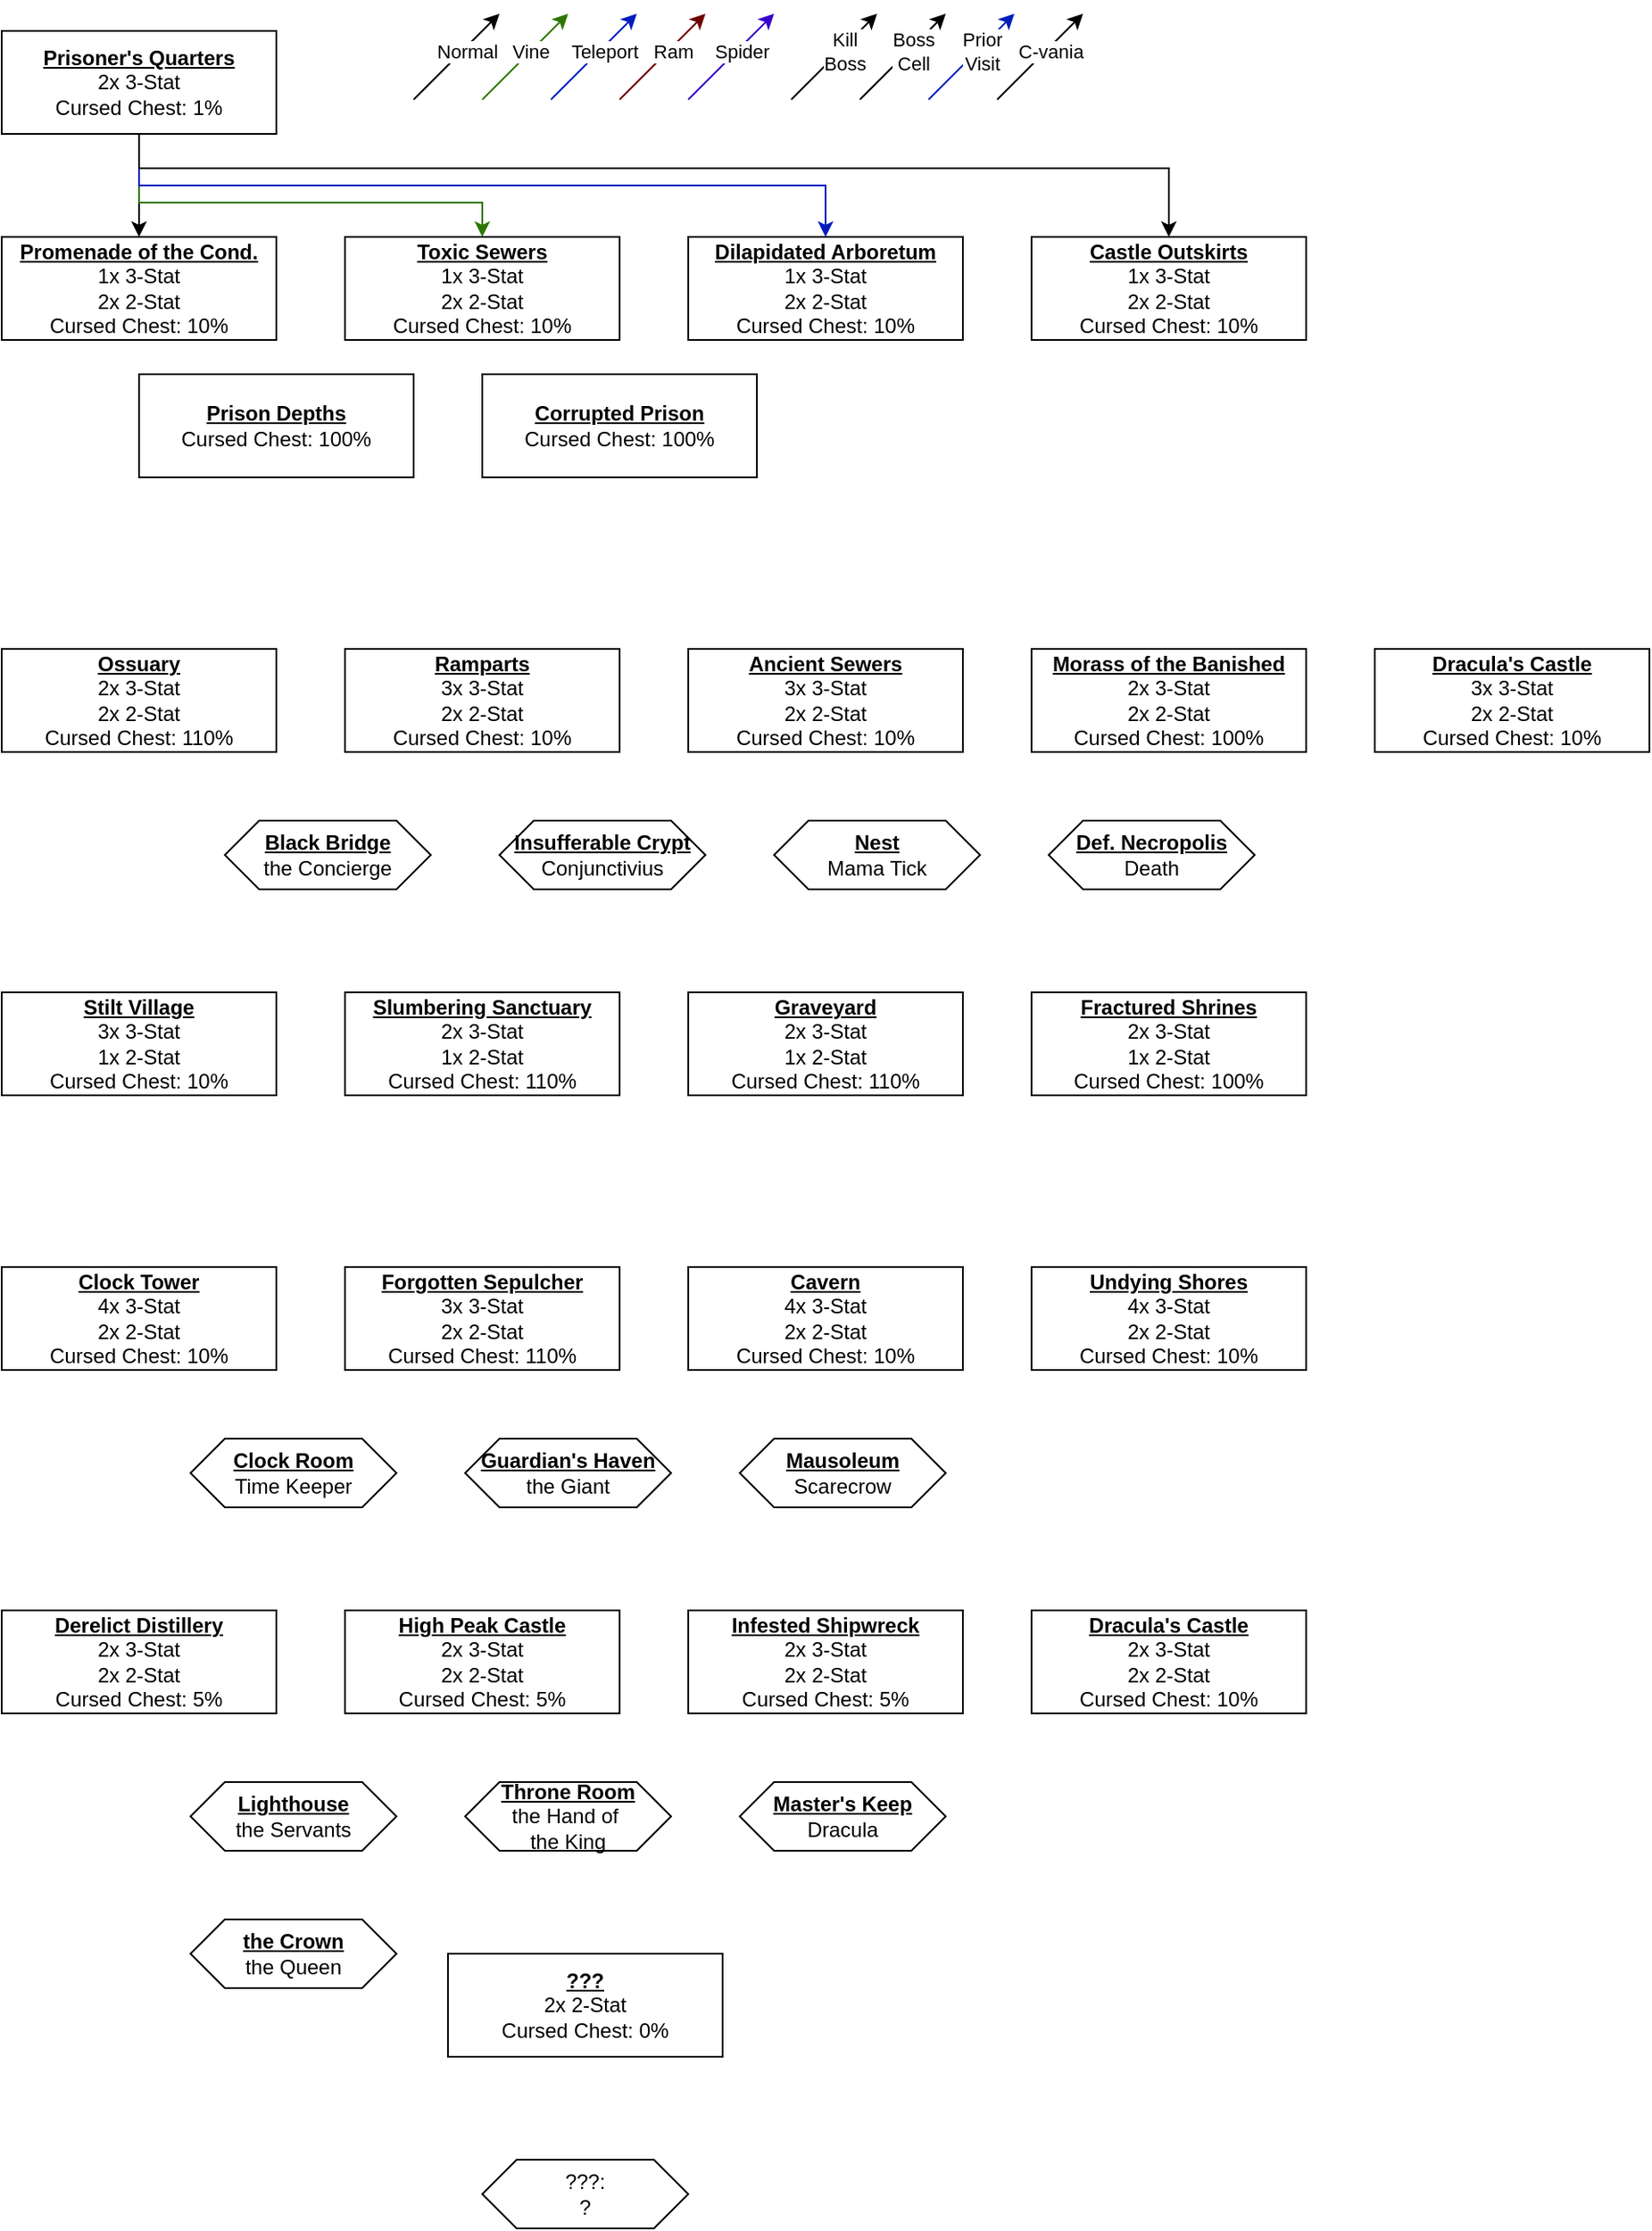 <mxfile version="26.0.7">
  <diagram name="Page-1" id="vh3K-pNnKYZtZrQj3HE7">
    <mxGraphModel dx="1064" dy="998" grid="1" gridSize="10" guides="1" tooltips="1" connect="1" arrows="1" fold="1" page="1" pageScale="1" pageWidth="850" pageHeight="1100" math="0" shadow="0">
      <root>
        <mxCell id="0" />
        <mxCell id="1" parent="0" />
        <mxCell id="gJBzYA_e1ptuSS2OvFSx-67" style="edgeStyle=orthogonalEdgeStyle;rounded=0;orthogonalLoop=1;jettySize=auto;html=1;entryX=0.5;entryY=0;entryDx=0;entryDy=0;" edge="1" parent="1" source="gJBzYA_e1ptuSS2OvFSx-64" target="gJBzYA_e1ptuSS2OvFSx-66">
          <mxGeometry relative="1" as="geometry" />
        </mxCell>
        <mxCell id="gJBzYA_e1ptuSS2OvFSx-69" style="edgeStyle=orthogonalEdgeStyle;rounded=0;orthogonalLoop=1;jettySize=auto;html=1;entryX=0.5;entryY=0;entryDx=0;entryDy=0;fillColor=#60a917;strokeColor=#2D7600;" edge="1" parent="1" source="gJBzYA_e1ptuSS2OvFSx-64" target="gJBzYA_e1ptuSS2OvFSx-68">
          <mxGeometry relative="1" as="geometry">
            <Array as="points">
              <mxPoint x="960" y="140" />
              <mxPoint x="1160" y="140" />
            </Array>
          </mxGeometry>
        </mxCell>
        <mxCell id="gJBzYA_e1ptuSS2OvFSx-89" style="edgeStyle=orthogonalEdgeStyle;rounded=0;orthogonalLoop=1;jettySize=auto;html=1;exitX=0.5;exitY=1;exitDx=0;exitDy=0;entryX=0.5;entryY=0;entryDx=0;entryDy=0;fillColor=#0050ef;strokeColor=#001DBC;" edge="1" parent="1" source="gJBzYA_e1ptuSS2OvFSx-64" target="gJBzYA_e1ptuSS2OvFSx-88">
          <mxGeometry relative="1" as="geometry" />
        </mxCell>
        <mxCell id="gJBzYA_e1ptuSS2OvFSx-91" style="edgeStyle=orthogonalEdgeStyle;rounded=0;orthogonalLoop=1;jettySize=auto;html=1;exitX=0.5;exitY=1;exitDx=0;exitDy=0;entryX=0.5;entryY=0;entryDx=0;entryDy=0;" edge="1" parent="1" source="gJBzYA_e1ptuSS2OvFSx-64" target="gJBzYA_e1ptuSS2OvFSx-90">
          <mxGeometry relative="1" as="geometry">
            <Array as="points">
              <mxPoint x="960" y="120" />
              <mxPoint x="1560" y="120" />
            </Array>
          </mxGeometry>
        </mxCell>
        <mxCell id="gJBzYA_e1ptuSS2OvFSx-64" value="&lt;b&gt;&lt;u&gt;Prisoner&#39;s Quarters&lt;br&gt;&lt;/u&gt;&lt;/b&gt;&lt;div&gt;2x 3-Stat&lt;/div&gt;&lt;div&gt;Cursed Chest: 1%&lt;br&gt;&lt;/div&gt;" style="rounded=0;whiteSpace=wrap;html=1;" vertex="1" parent="1">
          <mxGeometry x="880" y="40" width="160" height="60" as="geometry" />
        </mxCell>
        <mxCell id="gJBzYA_e1ptuSS2OvFSx-66" value="&lt;div&gt;&lt;b&gt;&lt;u&gt;Promenade of the Cond.&lt;br&gt;&lt;/u&gt;&lt;/b&gt;&lt;/div&gt;&lt;div&gt;1x 3-Stat&lt;/div&gt;&lt;div&gt;2x 2-Stat&lt;/div&gt;&lt;div&gt;Cursed Chest: 10%&lt;br&gt;&lt;/div&gt;" style="rounded=0;whiteSpace=wrap;html=1;" vertex="1" parent="1">
          <mxGeometry x="880" y="160" width="160" height="60" as="geometry" />
        </mxCell>
        <mxCell id="gJBzYA_e1ptuSS2OvFSx-68" value="&lt;div&gt;&lt;b&gt;&lt;u&gt;Toxic Sewers&lt;br&gt;&lt;/u&gt;&lt;/b&gt;&lt;/div&gt;&lt;div&gt;1x 3-Stat&lt;/div&gt;&lt;div&gt;2x 2-Stat&lt;/div&gt;&lt;div&gt;Cursed Chest: 10%&lt;br&gt;&lt;/div&gt;" style="rounded=0;whiteSpace=wrap;html=1;" vertex="1" parent="1">
          <mxGeometry x="1080" y="160" width="160" height="60" as="geometry" />
        </mxCell>
        <mxCell id="gJBzYA_e1ptuSS2OvFSx-70" value="" style="endArrow=classic;html=1;rounded=0;" edge="1" parent="1">
          <mxGeometry width="50" height="50" relative="1" as="geometry">
            <mxPoint x="1120" y="80" as="sourcePoint" />
            <mxPoint x="1170" y="30" as="targetPoint" />
          </mxGeometry>
        </mxCell>
        <mxCell id="gJBzYA_e1ptuSS2OvFSx-72" value="Normal" style="edgeLabel;html=1;align=center;verticalAlign=middle;resizable=0;points=[];" vertex="1" connectable="0" parent="gJBzYA_e1ptuSS2OvFSx-70">
          <mxGeometry x="0.173" y="-2" relative="1" as="geometry">
            <mxPoint as="offset" />
          </mxGeometry>
        </mxCell>
        <mxCell id="gJBzYA_e1ptuSS2OvFSx-71" value="" style="endArrow=classic;html=1;rounded=0;fillColor=#60a917;strokeColor=#2D7600;" edge="1" parent="1">
          <mxGeometry width="50" height="50" relative="1" as="geometry">
            <mxPoint x="1160" y="80" as="sourcePoint" />
            <mxPoint x="1210" y="30" as="targetPoint" />
          </mxGeometry>
        </mxCell>
        <mxCell id="gJBzYA_e1ptuSS2OvFSx-73" value="Vine" style="edgeLabel;html=1;align=center;verticalAlign=middle;resizable=0;points=[];" vertex="1" connectable="0" parent="gJBzYA_e1ptuSS2OvFSx-71">
          <mxGeometry x="0.123" relative="1" as="geometry">
            <mxPoint as="offset" />
          </mxGeometry>
        </mxCell>
        <mxCell id="gJBzYA_e1ptuSS2OvFSx-74" value="" style="endArrow=classic;html=1;rounded=0;fillColor=#0050ef;strokeColor=#001DBC;" edge="1" parent="1">
          <mxGeometry width="50" height="50" relative="1" as="geometry">
            <mxPoint x="1200" y="80" as="sourcePoint" />
            <mxPoint x="1250" y="30" as="targetPoint" />
          </mxGeometry>
        </mxCell>
        <mxCell id="gJBzYA_e1ptuSS2OvFSx-75" value="Teleport" style="edgeLabel;html=1;align=center;verticalAlign=middle;resizable=0;points=[];" vertex="1" connectable="0" parent="gJBzYA_e1ptuSS2OvFSx-74">
          <mxGeometry x="0.173" y="-2" relative="1" as="geometry">
            <mxPoint as="offset" />
          </mxGeometry>
        </mxCell>
        <mxCell id="gJBzYA_e1ptuSS2OvFSx-76" value="" style="endArrow=classic;html=1;rounded=0;fillColor=#a20025;strokeColor=#6F0000;" edge="1" parent="1">
          <mxGeometry width="50" height="50" relative="1" as="geometry">
            <mxPoint x="1240" y="80" as="sourcePoint" />
            <mxPoint x="1290" y="30" as="targetPoint" />
          </mxGeometry>
        </mxCell>
        <mxCell id="gJBzYA_e1ptuSS2OvFSx-77" value="Ram" style="edgeLabel;html=1;align=center;verticalAlign=middle;resizable=0;points=[];" vertex="1" connectable="0" parent="gJBzYA_e1ptuSS2OvFSx-76">
          <mxGeometry x="0.173" y="-2" relative="1" as="geometry">
            <mxPoint as="offset" />
          </mxGeometry>
        </mxCell>
        <mxCell id="gJBzYA_e1ptuSS2OvFSx-78" value="" style="endArrow=classic;html=1;rounded=0;fillColor=#6a00ff;strokeColor=#3700CC;" edge="1" parent="1">
          <mxGeometry width="50" height="50" relative="1" as="geometry">
            <mxPoint x="1280" y="80" as="sourcePoint" />
            <mxPoint x="1330" y="30" as="targetPoint" />
          </mxGeometry>
        </mxCell>
        <mxCell id="gJBzYA_e1ptuSS2OvFSx-79" value="Spider" style="edgeLabel;html=1;align=center;verticalAlign=middle;resizable=0;points=[];" vertex="1" connectable="0" parent="gJBzYA_e1ptuSS2OvFSx-78">
          <mxGeometry x="0.173" y="-2" relative="1" as="geometry">
            <mxPoint as="offset" />
          </mxGeometry>
        </mxCell>
        <mxCell id="gJBzYA_e1ptuSS2OvFSx-80" value="" style="endArrow=classic;html=1;rounded=0;strokeColor=light-dark(#000000,#FF0000);" edge="1" parent="1">
          <mxGeometry width="50" height="50" relative="1" as="geometry">
            <mxPoint x="1340" y="80" as="sourcePoint" />
            <mxPoint x="1390" y="30" as="targetPoint" />
          </mxGeometry>
        </mxCell>
        <mxCell id="gJBzYA_e1ptuSS2OvFSx-81" value="&lt;div&gt;Kill&lt;/div&gt;&lt;div&gt;Boss&lt;br&gt;&lt;/div&gt;" style="edgeLabel;html=1;align=center;verticalAlign=middle;resizable=0;points=[];" vertex="1" connectable="0" parent="gJBzYA_e1ptuSS2OvFSx-80">
          <mxGeometry x="0.173" y="-2" relative="1" as="geometry">
            <mxPoint as="offset" />
          </mxGeometry>
        </mxCell>
        <mxCell id="gJBzYA_e1ptuSS2OvFSx-82" value="" style="endArrow=classic;html=1;rounded=0;strokeColor=light-dark(#000000,#FF8000);" edge="1" parent="1">
          <mxGeometry width="50" height="50" relative="1" as="geometry">
            <mxPoint x="1380" y="80" as="sourcePoint" />
            <mxPoint x="1430" y="30" as="targetPoint" />
          </mxGeometry>
        </mxCell>
        <mxCell id="gJBzYA_e1ptuSS2OvFSx-83" value="&lt;div&gt;Boss&lt;/div&gt;&lt;div&gt;Cell&lt;br&gt;&lt;/div&gt;" style="edgeLabel;html=1;align=center;verticalAlign=middle;resizable=0;points=[];" vertex="1" connectable="0" parent="gJBzYA_e1ptuSS2OvFSx-82">
          <mxGeometry x="0.173" y="-2" relative="1" as="geometry">
            <mxPoint as="offset" />
          </mxGeometry>
        </mxCell>
        <mxCell id="gJBzYA_e1ptuSS2OvFSx-84" value="" style="endArrow=classic;html=1;rounded=0;fillColor=#0050ef;strokeColor=light-dark(#001DBC,#3399FF);" edge="1" parent="1">
          <mxGeometry width="50" height="50" relative="1" as="geometry">
            <mxPoint x="1420" y="80" as="sourcePoint" />
            <mxPoint x="1470" y="30" as="targetPoint" />
          </mxGeometry>
        </mxCell>
        <mxCell id="gJBzYA_e1ptuSS2OvFSx-85" value="&lt;div&gt;Prior&lt;/div&gt;&lt;div&gt;Visit&lt;br&gt;&lt;/div&gt;" style="edgeLabel;html=1;align=center;verticalAlign=middle;resizable=0;points=[];" vertex="1" connectable="0" parent="gJBzYA_e1ptuSS2OvFSx-84">
          <mxGeometry x="0.173" y="-2" relative="1" as="geometry">
            <mxPoint as="offset" />
          </mxGeometry>
        </mxCell>
        <mxCell id="gJBzYA_e1ptuSS2OvFSx-86" value="" style="endArrow=classic;html=1;rounded=0;strokeColor=light-dark(#000000,#9933FF);" edge="1" parent="1">
          <mxGeometry width="50" height="50" relative="1" as="geometry">
            <mxPoint x="1460" y="80" as="sourcePoint" />
            <mxPoint x="1510" y="30" as="targetPoint" />
          </mxGeometry>
        </mxCell>
        <mxCell id="gJBzYA_e1ptuSS2OvFSx-87" value="&lt;div&gt;C-vania&lt;/div&gt;" style="edgeLabel;html=1;align=center;verticalAlign=middle;resizable=0;points=[];" vertex="1" connectable="0" parent="gJBzYA_e1ptuSS2OvFSx-86">
          <mxGeometry x="0.173" y="-2" relative="1" as="geometry">
            <mxPoint as="offset" />
          </mxGeometry>
        </mxCell>
        <mxCell id="gJBzYA_e1ptuSS2OvFSx-88" value="&lt;div&gt;&lt;b&gt;&lt;u&gt;Dilapidated Arboretum&lt;br&gt;&lt;/u&gt;&lt;/b&gt;&lt;/div&gt;&lt;div&gt;1x 3-Stat&lt;/div&gt;&lt;div&gt;2x 2-Stat&lt;/div&gt;&lt;div&gt;Cursed Chest: 10%&lt;br&gt;&lt;/div&gt;" style="rounded=0;whiteSpace=wrap;html=1;" vertex="1" parent="1">
          <mxGeometry x="1280" y="160" width="160" height="60" as="geometry" />
        </mxCell>
        <mxCell id="gJBzYA_e1ptuSS2OvFSx-90" value="&lt;div&gt;&lt;b&gt;&lt;u&gt;Castle Outskirts&lt;br&gt;&lt;/u&gt;&lt;/b&gt;&lt;/div&gt;&lt;div&gt;1x 3-Stat&lt;/div&gt;&lt;div&gt;2x 2-Stat&lt;/div&gt;&lt;div&gt;Cursed Chest: 10%&lt;br&gt;&lt;/div&gt;" style="rounded=0;whiteSpace=wrap;html=1;" vertex="1" parent="1">
          <mxGeometry x="1480" y="160" width="160" height="60" as="geometry" />
        </mxCell>
        <mxCell id="gJBzYA_e1ptuSS2OvFSx-92" value="&lt;div&gt;&lt;b&gt;&lt;u&gt;Prison Depths&lt;br&gt;&lt;/u&gt;&lt;/b&gt;&lt;/div&gt;&lt;div&gt;Cursed Chest: 100%&lt;br&gt;&lt;/div&gt;" style="rounded=0;whiteSpace=wrap;html=1;" vertex="1" parent="1">
          <mxGeometry x="960" y="240" width="160" height="60" as="geometry" />
        </mxCell>
        <mxCell id="gJBzYA_e1ptuSS2OvFSx-93" value="&lt;div&gt;&lt;b&gt;&lt;u&gt;Corrupted Prison&lt;br&gt;&lt;/u&gt;&lt;/b&gt;&lt;/div&gt;&lt;div&gt;Cursed Chest: 100%&lt;br&gt;&lt;/div&gt;" style="rounded=0;whiteSpace=wrap;html=1;" vertex="1" parent="1">
          <mxGeometry x="1160" y="240" width="160" height="60" as="geometry" />
        </mxCell>
        <mxCell id="gJBzYA_e1ptuSS2OvFSx-94" value="&lt;div&gt;&lt;b&gt;&lt;u&gt;Ossuary&lt;br&gt;&lt;/u&gt;&lt;/b&gt;&lt;/div&gt;&lt;div&gt;2x 3-Stat&lt;/div&gt;&lt;div&gt;2x 2-Stat&lt;/div&gt;&lt;div&gt;Cursed Chest: 110%&lt;br&gt;&lt;/div&gt;" style="rounded=0;whiteSpace=wrap;html=1;" vertex="1" parent="1">
          <mxGeometry x="880" y="400" width="160" height="60" as="geometry" />
        </mxCell>
        <mxCell id="gJBzYA_e1ptuSS2OvFSx-95" value="&lt;div&gt;&lt;b&gt;&lt;u&gt;Ramparts&lt;br&gt;&lt;/u&gt;&lt;/b&gt;&lt;/div&gt;&lt;div&gt;3x 3-Stat&lt;/div&gt;&lt;div&gt;2x 2-Stat&lt;/div&gt;&lt;div&gt;Cursed Chest: 10%&lt;br&gt;&lt;/div&gt;" style="rounded=0;whiteSpace=wrap;html=1;" vertex="1" parent="1">
          <mxGeometry x="1080" y="400" width="160" height="60" as="geometry" />
        </mxCell>
        <mxCell id="gJBzYA_e1ptuSS2OvFSx-96" value="&lt;div&gt;&lt;b&gt;&lt;u&gt;Ancient Sewers&lt;br&gt;&lt;/u&gt;&lt;/b&gt;&lt;/div&gt;&lt;div&gt;3x 3-Stat&lt;/div&gt;&lt;div&gt;2x 2-Stat&lt;/div&gt;&lt;div&gt;Cursed Chest: 10%&lt;br&gt;&lt;/div&gt;" style="rounded=0;whiteSpace=wrap;html=1;" vertex="1" parent="1">
          <mxGeometry x="1280" y="400" width="160" height="60" as="geometry" />
        </mxCell>
        <mxCell id="gJBzYA_e1ptuSS2OvFSx-97" value="&lt;div&gt;&lt;b&gt;&lt;u&gt;Morass of the Banished&lt;br&gt;&lt;/u&gt;&lt;/b&gt;&lt;/div&gt;&lt;div&gt;2x 3-Stat&lt;/div&gt;&lt;div&gt;2x 2-Stat&lt;/div&gt;&lt;div&gt;Cursed Chest: 100%&lt;br&gt;&lt;/div&gt;" style="rounded=0;whiteSpace=wrap;html=1;" vertex="1" parent="1">
          <mxGeometry x="1480" y="400" width="160" height="60" as="geometry" />
        </mxCell>
        <mxCell id="gJBzYA_e1ptuSS2OvFSx-98" value="&lt;div&gt;&lt;b&gt;&lt;u&gt;Dracula&#39;s Castle&lt;br&gt;&lt;/u&gt;&lt;/b&gt;&lt;/div&gt;&lt;div&gt;3x 3-Stat&lt;/div&gt;&lt;div&gt;2x 2-Stat&lt;/div&gt;&lt;div&gt;Cursed Chest: 10%&lt;br&gt;&lt;/div&gt;" style="rounded=0;whiteSpace=wrap;html=1;" vertex="1" parent="1">
          <mxGeometry x="1680" y="400" width="160" height="60" as="geometry" />
        </mxCell>
        <mxCell id="gJBzYA_e1ptuSS2OvFSx-99" value="&lt;div&gt;&lt;b&gt;&lt;u&gt;Stilt Village&lt;br&gt;&lt;/u&gt;&lt;/b&gt;&lt;/div&gt;&lt;div&gt;3x 3-Stat&lt;/div&gt;&lt;div&gt;1x 2-Stat&lt;/div&gt;&lt;div&gt;Cursed Chest: 10%&lt;br&gt;&lt;/div&gt;" style="rounded=0;whiteSpace=wrap;html=1;" vertex="1" parent="1">
          <mxGeometry x="880" y="600" width="160" height="60" as="geometry" />
        </mxCell>
        <mxCell id="gJBzYA_e1ptuSS2OvFSx-100" value="&lt;div&gt;&lt;b&gt;&lt;u&gt;Slumbering Sanctuary&lt;br&gt;&lt;/u&gt;&lt;/b&gt;&lt;/div&gt;&lt;div&gt;2x 3-Stat&lt;/div&gt;&lt;div&gt;1x 2-Stat&lt;/div&gt;&lt;div&gt;Cursed Chest: 110%&lt;br&gt;&lt;/div&gt;" style="rounded=0;whiteSpace=wrap;html=1;" vertex="1" parent="1">
          <mxGeometry x="1080" y="600" width="160" height="60" as="geometry" />
        </mxCell>
        <mxCell id="gJBzYA_e1ptuSS2OvFSx-101" value="&lt;div&gt;&lt;b&gt;&lt;u&gt;Graveyard&lt;br&gt;&lt;/u&gt;&lt;/b&gt;&lt;/div&gt;&lt;div&gt;2x 3-Stat&lt;/div&gt;&lt;div&gt;1x 2-Stat&lt;/div&gt;&lt;div&gt;Cursed Chest: 110%&lt;br&gt;&lt;/div&gt;" style="rounded=0;whiteSpace=wrap;html=1;" vertex="1" parent="1">
          <mxGeometry x="1280" y="600" width="160" height="60" as="geometry" />
        </mxCell>
        <mxCell id="gJBzYA_e1ptuSS2OvFSx-102" value="&lt;div&gt;&lt;b&gt;&lt;u&gt;Fractured Shrines&lt;br&gt;&lt;/u&gt;&lt;/b&gt;&lt;/div&gt;&lt;div&gt;2x 3-Stat&lt;/div&gt;&lt;div&gt;1x 2-Stat&lt;/div&gt;&lt;div&gt;Cursed Chest: 100%&lt;br&gt;&lt;/div&gt;" style="rounded=0;whiteSpace=wrap;html=1;" vertex="1" parent="1">
          <mxGeometry x="1480" y="600" width="160" height="60" as="geometry" />
        </mxCell>
        <mxCell id="gJBzYA_e1ptuSS2OvFSx-108" value="&lt;div&gt;&lt;b&gt;&lt;u&gt;Black Bridge&lt;/u&gt;&lt;/b&gt;&lt;/div&gt;&lt;div&gt;the Concierge&lt;br&gt;&lt;/div&gt;" style="shape=hexagon;perimeter=hexagonPerimeter2;whiteSpace=wrap;html=1;fixedSize=1;" vertex="1" parent="1">
          <mxGeometry x="1010" y="500" width="120" height="40" as="geometry" />
        </mxCell>
        <mxCell id="gJBzYA_e1ptuSS2OvFSx-109" value="&lt;div&gt;&lt;b&gt;&lt;u&gt;Insufferable Crypt&lt;/u&gt;&lt;/b&gt;&lt;/div&gt;Conjunctivius" style="shape=hexagon;perimeter=hexagonPerimeter2;whiteSpace=wrap;html=1;fixedSize=1;" vertex="1" parent="1">
          <mxGeometry x="1170" y="500" width="120" height="40" as="geometry" />
        </mxCell>
        <mxCell id="gJBzYA_e1ptuSS2OvFSx-110" value="&lt;div&gt;&lt;b&gt;&lt;u&gt;Nest&lt;/u&gt;&lt;/b&gt;&lt;/div&gt;&lt;div&gt;Mama Tick&lt;br&gt;&lt;/div&gt;" style="shape=hexagon;perimeter=hexagonPerimeter2;whiteSpace=wrap;html=1;fixedSize=1;" vertex="1" parent="1">
          <mxGeometry x="1330" y="500" width="120" height="40" as="geometry" />
        </mxCell>
        <mxCell id="gJBzYA_e1ptuSS2OvFSx-111" value="&lt;div&gt;&lt;b&gt;&lt;u&gt;Def. Necropolis&lt;/u&gt;&lt;/b&gt;&lt;/div&gt;Death" style="shape=hexagon;perimeter=hexagonPerimeter2;whiteSpace=wrap;html=1;fixedSize=1;" vertex="1" parent="1">
          <mxGeometry x="1490" y="500" width="120" height="40" as="geometry" />
        </mxCell>
        <mxCell id="gJBzYA_e1ptuSS2OvFSx-112" value="&lt;div&gt;&lt;b&gt;&lt;u&gt;Clock Tower&lt;br&gt;&lt;/u&gt;&lt;/b&gt;&lt;/div&gt;&lt;div&gt;4x 3-Stat&lt;/div&gt;&lt;div&gt;2x 2-Stat&lt;/div&gt;&lt;div&gt;Cursed Chest: 10%&lt;br&gt;&lt;/div&gt;" style="rounded=0;whiteSpace=wrap;html=1;" vertex="1" parent="1">
          <mxGeometry x="880" y="760" width="160" height="60" as="geometry" />
        </mxCell>
        <mxCell id="gJBzYA_e1ptuSS2OvFSx-113" value="&lt;div&gt;&lt;b&gt;&lt;u&gt;Forgotten Sepulcher&lt;br&gt;&lt;/u&gt;&lt;/b&gt;&lt;/div&gt;&lt;div&gt;3x 3-Stat&lt;/div&gt;&lt;div&gt;2x 2-Stat&lt;/div&gt;&lt;div&gt;Cursed Chest: 110%&lt;br&gt;&lt;/div&gt;" style="rounded=0;whiteSpace=wrap;html=1;" vertex="1" parent="1">
          <mxGeometry x="1080" y="760" width="160" height="60" as="geometry" />
        </mxCell>
        <mxCell id="gJBzYA_e1ptuSS2OvFSx-114" value="&lt;div&gt;&lt;b&gt;&lt;u&gt;Cavern&lt;br&gt;&lt;/u&gt;&lt;/b&gt;&lt;/div&gt;&lt;div&gt;4x 3-Stat&lt;/div&gt;&lt;div&gt;2x 2-Stat&lt;/div&gt;&lt;div&gt;Cursed Chest: 10%&lt;br&gt;&lt;/div&gt;" style="rounded=0;whiteSpace=wrap;html=1;" vertex="1" parent="1">
          <mxGeometry x="1280" y="760" width="160" height="60" as="geometry" />
        </mxCell>
        <mxCell id="gJBzYA_e1ptuSS2OvFSx-115" value="&lt;div&gt;&lt;b&gt;&lt;u&gt;Undying Shores&lt;br&gt;&lt;/u&gt;&lt;/b&gt;&lt;/div&gt;&lt;div&gt;4x 3-Stat&lt;/div&gt;&lt;div&gt;2x 2-Stat&lt;/div&gt;&lt;div&gt;Cursed Chest: 10%&lt;br&gt;&lt;/div&gt;" style="rounded=0;whiteSpace=wrap;html=1;" vertex="1" parent="1">
          <mxGeometry x="1480" y="760" width="160" height="60" as="geometry" />
        </mxCell>
        <mxCell id="gJBzYA_e1ptuSS2OvFSx-116" value="&lt;div&gt;&lt;b&gt;&lt;u&gt;Clock Room&lt;/u&gt;&lt;/b&gt;&lt;/div&gt;&lt;div&gt;Time Keeper&lt;br&gt;&lt;/div&gt;" style="shape=hexagon;perimeter=hexagonPerimeter2;whiteSpace=wrap;html=1;fixedSize=1;" vertex="1" parent="1">
          <mxGeometry x="990" y="860" width="120" height="40" as="geometry" />
        </mxCell>
        <mxCell id="gJBzYA_e1ptuSS2OvFSx-117" value="&lt;div&gt;&lt;b&gt;&lt;u&gt;Guardian&#39;s Haven&lt;/u&gt;&lt;/b&gt;&lt;/div&gt;&lt;div&gt;the Giant&lt;br&gt;&lt;/div&gt;" style="shape=hexagon;perimeter=hexagonPerimeter2;whiteSpace=wrap;html=1;fixedSize=1;" vertex="1" parent="1">
          <mxGeometry x="1150" y="860" width="120" height="40" as="geometry" />
        </mxCell>
        <mxCell id="gJBzYA_e1ptuSS2OvFSx-118" value="&lt;div&gt;&lt;b&gt;&lt;u&gt;Mausoleum&lt;/u&gt;&lt;/b&gt;&lt;/div&gt;&lt;div&gt;Scarecrow&lt;/div&gt;" style="shape=hexagon;perimeter=hexagonPerimeter2;whiteSpace=wrap;html=1;fixedSize=1;" vertex="1" parent="1">
          <mxGeometry x="1310" y="860" width="120" height="40" as="geometry" />
        </mxCell>
        <mxCell id="gJBzYA_e1ptuSS2OvFSx-119" value="&lt;div&gt;&lt;b&gt;&lt;u&gt;Derelict Distillery&lt;br&gt;&lt;/u&gt;&lt;/b&gt;&lt;/div&gt;&lt;div&gt;2x 3-Stat&lt;/div&gt;&lt;div&gt;2x 2-Stat&lt;/div&gt;&lt;div&gt;Cursed Chest: 5%&lt;br&gt;&lt;/div&gt;" style="rounded=0;whiteSpace=wrap;html=1;" vertex="1" parent="1">
          <mxGeometry x="880" y="960" width="160" height="60" as="geometry" />
        </mxCell>
        <mxCell id="gJBzYA_e1ptuSS2OvFSx-120" value="&lt;div&gt;&lt;b&gt;&lt;u&gt;High Peak Castle&lt;br&gt;&lt;/u&gt;&lt;/b&gt;&lt;/div&gt;&lt;div&gt;2x 3-Stat&lt;/div&gt;&lt;div&gt;2x 2-Stat&lt;/div&gt;&lt;div&gt;Cursed Chest: 5%&lt;br&gt;&lt;/div&gt;" style="rounded=0;whiteSpace=wrap;html=1;" vertex="1" parent="1">
          <mxGeometry x="1080" y="960" width="160" height="60" as="geometry" />
        </mxCell>
        <mxCell id="gJBzYA_e1ptuSS2OvFSx-121" value="&lt;div&gt;&lt;b&gt;&lt;u&gt;Infested Shipwreck&lt;br&gt;&lt;/u&gt;&lt;/b&gt;&lt;/div&gt;&lt;div&gt;2x 3-Stat&lt;/div&gt;&lt;div&gt;2x 2-Stat&lt;/div&gt;&lt;div&gt;Cursed Chest: 5%&lt;br&gt;&lt;/div&gt;" style="rounded=0;whiteSpace=wrap;html=1;" vertex="1" parent="1">
          <mxGeometry x="1280" y="960" width="160" height="60" as="geometry" />
        </mxCell>
        <mxCell id="gJBzYA_e1ptuSS2OvFSx-122" value="&lt;div&gt;&lt;b&gt;&lt;u&gt;Dracula&#39;s Castle&lt;br&gt;&lt;/u&gt;&lt;/b&gt;&lt;/div&gt;&lt;div&gt;2x 3-Stat&lt;/div&gt;&lt;div&gt;2x 2-Stat&lt;/div&gt;&lt;div&gt;Cursed Chest: 10%&lt;br&gt;&lt;/div&gt;" style="rounded=0;whiteSpace=wrap;html=1;" vertex="1" parent="1">
          <mxGeometry x="1480" y="960" width="160" height="60" as="geometry" />
        </mxCell>
        <mxCell id="gJBzYA_e1ptuSS2OvFSx-123" value="&lt;div&gt;&lt;b&gt;&lt;u&gt;Lighthouse&lt;/u&gt;&lt;/b&gt;&lt;/div&gt;&lt;div&gt;the Servants&lt;br&gt;&lt;/div&gt;" style="shape=hexagon;perimeter=hexagonPerimeter2;whiteSpace=wrap;html=1;fixedSize=1;" vertex="1" parent="1">
          <mxGeometry x="990" y="1060" width="120" height="40" as="geometry" />
        </mxCell>
        <mxCell id="gJBzYA_e1ptuSS2OvFSx-124" value="&lt;div&gt;&lt;b&gt;&lt;u&gt;Throne Room&lt;/u&gt;&lt;/b&gt;&lt;/div&gt;&lt;div&gt;the Hand of&amp;nbsp;&lt;/div&gt;&lt;div&gt;the King&lt;br&gt;&lt;/div&gt;" style="shape=hexagon;perimeter=hexagonPerimeter2;whiteSpace=wrap;html=1;fixedSize=1;" vertex="1" parent="1">
          <mxGeometry x="1150" y="1060" width="120" height="40" as="geometry" />
        </mxCell>
        <mxCell id="gJBzYA_e1ptuSS2OvFSx-125" value="&lt;div&gt;&lt;b&gt;&lt;u&gt;Master&#39;s Keep&lt;/u&gt;&lt;/b&gt;&lt;/div&gt;&lt;div&gt;Dracula&lt;/div&gt;" style="shape=hexagon;perimeter=hexagonPerimeter2;whiteSpace=wrap;html=1;fixedSize=1;" vertex="1" parent="1">
          <mxGeometry x="1310" y="1060" width="120" height="40" as="geometry" />
        </mxCell>
        <mxCell id="gJBzYA_e1ptuSS2OvFSx-126" value="&lt;b&gt;&lt;u&gt;the Crown&lt;/u&gt;&lt;/b&gt;&lt;div&gt;the Queen&lt;br&gt;&lt;/div&gt;" style="shape=hexagon;perimeter=hexagonPerimeter2;whiteSpace=wrap;html=1;fixedSize=1;" vertex="1" parent="1">
          <mxGeometry x="990" y="1140" width="120" height="40" as="geometry" />
        </mxCell>
        <mxCell id="gJBzYA_e1ptuSS2OvFSx-127" value="&lt;div&gt;&lt;b&gt;&lt;u&gt;???&lt;br&gt;&lt;/u&gt;&lt;/b&gt;&lt;/div&gt;&lt;div&gt;2x 2-Stat&lt;/div&gt;&lt;div&gt;Cursed Chest: 0%&lt;br&gt;&lt;/div&gt;" style="rounded=0;whiteSpace=wrap;html=1;" vertex="1" parent="1">
          <mxGeometry x="1140" y="1160" width="160" height="60" as="geometry" />
        </mxCell>
        <mxCell id="gJBzYA_e1ptuSS2OvFSx-128" value="&lt;div&gt;???:&lt;/div&gt;&lt;div&gt;?&lt;br&gt;&lt;/div&gt;" style="shape=hexagon;perimeter=hexagonPerimeter2;whiteSpace=wrap;html=1;fixedSize=1;" vertex="1" parent="1">
          <mxGeometry x="1160" y="1280" width="120" height="40" as="geometry" />
        </mxCell>
      </root>
    </mxGraphModel>
  </diagram>
</mxfile>
